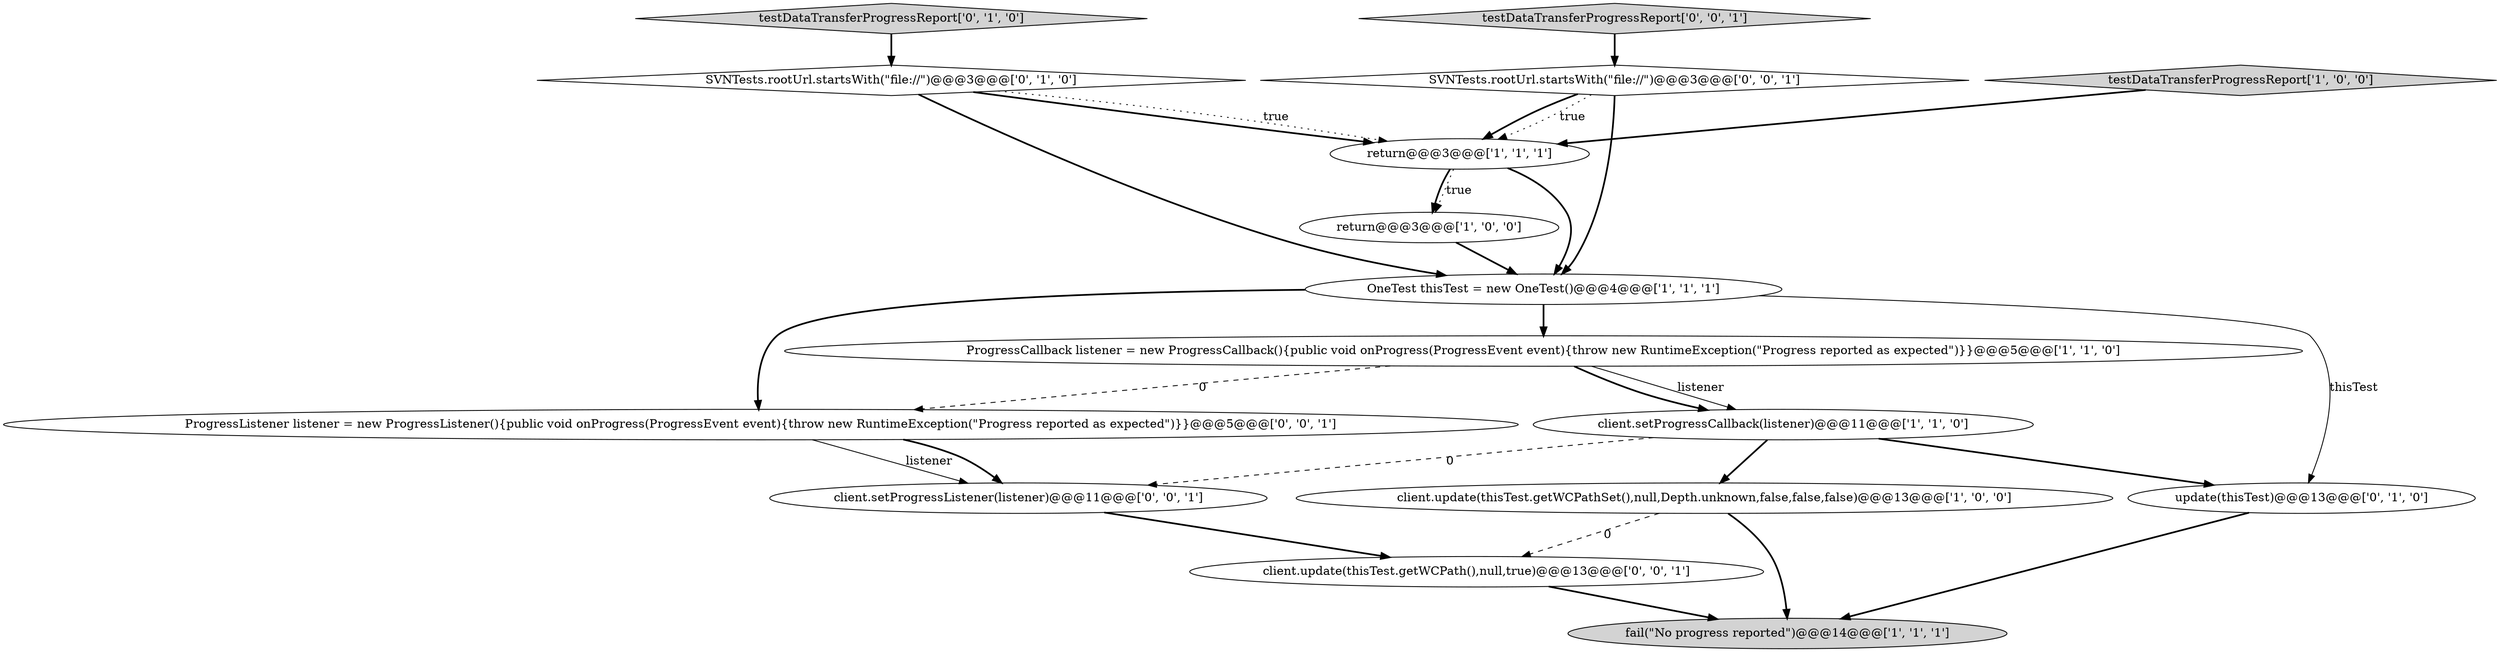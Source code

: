 digraph {
14 [style = filled, label = "ProgressListener listener = new ProgressListener(){public void onProgress(ProgressEvent event){throw new RuntimeException(\"Progress reported as expected\")}}@@@5@@@['0', '0', '1']", fillcolor = white, shape = ellipse image = "AAA0AAABBB3BBB"];
4 [style = filled, label = "testDataTransferProgressReport['1', '0', '0']", fillcolor = lightgray, shape = diamond image = "AAA0AAABBB1BBB"];
12 [style = filled, label = "client.update(thisTest.getWCPath(),null,true)@@@13@@@['0', '0', '1']", fillcolor = white, shape = ellipse image = "AAA0AAABBB3BBB"];
0 [style = filled, label = "OneTest thisTest = new OneTest()@@@4@@@['1', '1', '1']", fillcolor = white, shape = ellipse image = "AAA0AAABBB1BBB"];
9 [style = filled, label = "testDataTransferProgressReport['0', '1', '0']", fillcolor = lightgray, shape = diamond image = "AAA0AAABBB2BBB"];
2 [style = filled, label = "ProgressCallback listener = new ProgressCallback(){public void onProgress(ProgressEvent event){throw new RuntimeException(\"Progress reported as expected\")}}@@@5@@@['1', '1', '0']", fillcolor = white, shape = ellipse image = "AAA0AAABBB1BBB"];
6 [style = filled, label = "client.update(thisTest.getWCPathSet(),null,Depth.unknown,false,false,false)@@@13@@@['1', '0', '0']", fillcolor = white, shape = ellipse image = "AAA0AAABBB1BBB"];
7 [style = filled, label = "fail(\"No progress reported\")@@@14@@@['1', '1', '1']", fillcolor = lightgray, shape = ellipse image = "AAA0AAABBB1BBB"];
8 [style = filled, label = "SVNTests.rootUrl.startsWith(\"file://\")@@@3@@@['0', '1', '0']", fillcolor = white, shape = diamond image = "AAA0AAABBB2BBB"];
11 [style = filled, label = "SVNTests.rootUrl.startsWith(\"file://\")@@@3@@@['0', '0', '1']", fillcolor = white, shape = diamond image = "AAA0AAABBB3BBB"];
5 [style = filled, label = "return@@@3@@@['1', '1', '1']", fillcolor = white, shape = ellipse image = "AAA0AAABBB1BBB"];
13 [style = filled, label = "client.setProgressListener(listener)@@@11@@@['0', '0', '1']", fillcolor = white, shape = ellipse image = "AAA0AAABBB3BBB"];
10 [style = filled, label = "update(thisTest)@@@13@@@['0', '1', '0']", fillcolor = white, shape = ellipse image = "AAA0AAABBB2BBB"];
1 [style = filled, label = "return@@@3@@@['1', '0', '0']", fillcolor = white, shape = ellipse image = "AAA0AAABBB1BBB"];
3 [style = filled, label = "client.setProgressCallback(listener)@@@11@@@['1', '1', '0']", fillcolor = white, shape = ellipse image = "AAA0AAABBB1BBB"];
15 [style = filled, label = "testDataTransferProgressReport['0', '0', '1']", fillcolor = lightgray, shape = diamond image = "AAA0AAABBB3BBB"];
14->13 [style = solid, label="listener"];
12->7 [style = bold, label=""];
3->10 [style = bold, label=""];
8->5 [style = bold, label=""];
8->0 [style = bold, label=""];
11->0 [style = bold, label=""];
5->1 [style = bold, label=""];
4->5 [style = bold, label=""];
14->13 [style = bold, label=""];
2->3 [style = solid, label="listener"];
3->13 [style = dashed, label="0"];
3->6 [style = bold, label=""];
2->3 [style = bold, label=""];
6->12 [style = dashed, label="0"];
10->7 [style = bold, label=""];
5->0 [style = bold, label=""];
13->12 [style = bold, label=""];
15->11 [style = bold, label=""];
2->14 [style = dashed, label="0"];
0->10 [style = solid, label="thisTest"];
8->5 [style = dotted, label="true"];
5->1 [style = dotted, label="true"];
0->2 [style = bold, label=""];
6->7 [style = bold, label=""];
9->8 [style = bold, label=""];
0->14 [style = bold, label=""];
11->5 [style = bold, label=""];
11->5 [style = dotted, label="true"];
1->0 [style = bold, label=""];
}
